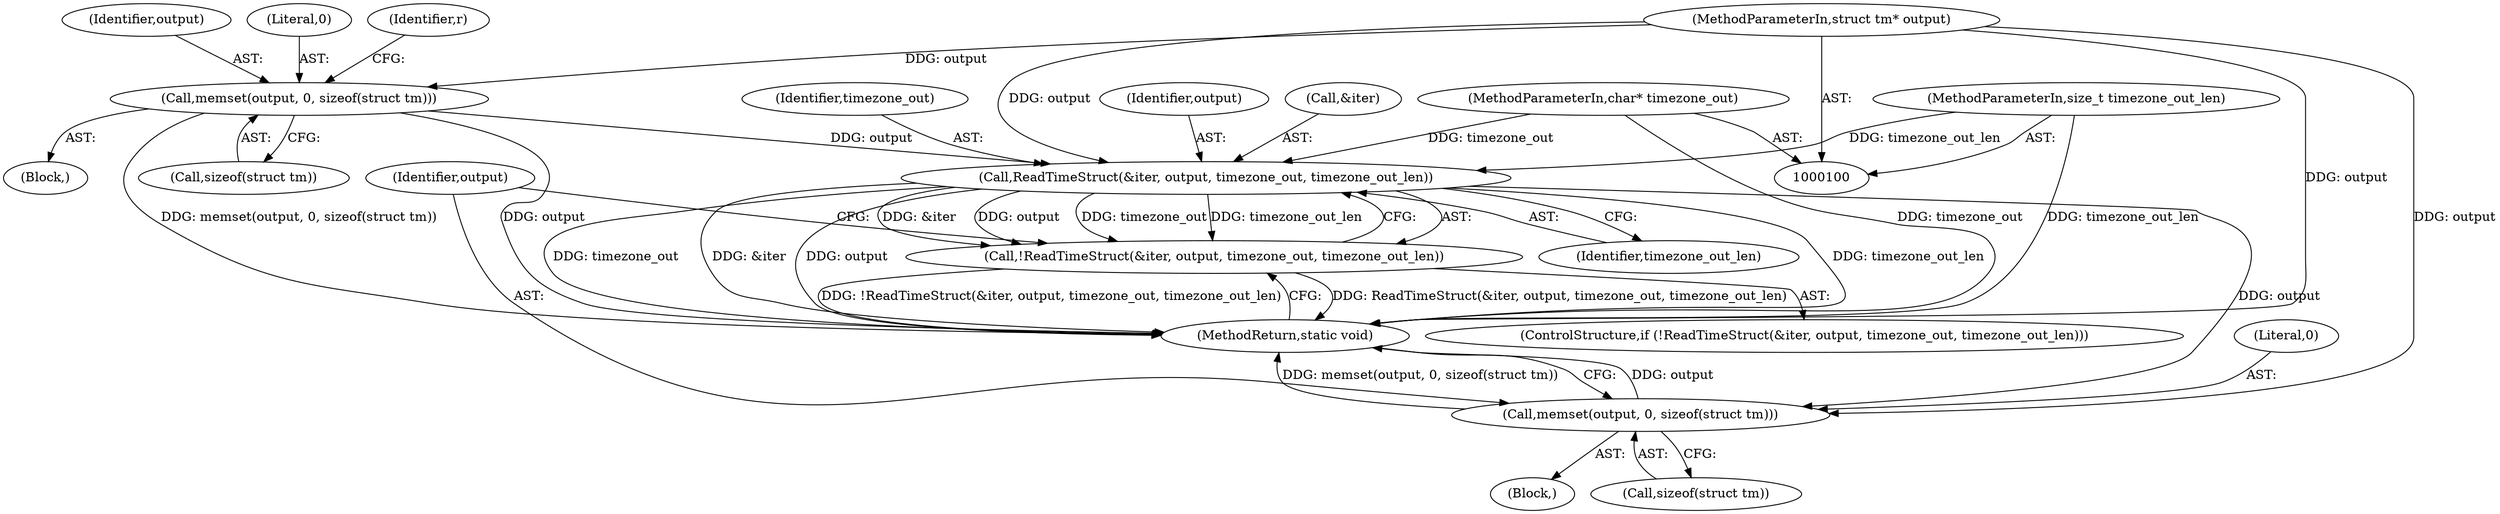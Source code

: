 digraph "0_Chrome_dc5edc9c05901feeac616c075d0337e634f3a02a_0@pointer" {
"1000144" [label="(Call,ReadTimeStruct(&iter, output, timezone_out, timezone_out_len))"];
"1000117" [label="(Call,memset(output, 0, sizeof(struct tm)))"];
"1000102" [label="(MethodParameterIn,struct tm* output)"];
"1000103" [label="(MethodParameterIn,char* timezone_out)"];
"1000104" [label="(MethodParameterIn,size_t timezone_out_len)"];
"1000143" [label="(Call,!ReadTimeStruct(&iter, output, timezone_out, timezone_out_len))"];
"1000151" [label="(Call,memset(output, 0, sizeof(struct tm)))"];
"1000151" [label="(Call,memset(output, 0, sizeof(struct tm)))"];
"1000150" [label="(Block,)"];
"1000117" [label="(Call,memset(output, 0, sizeof(struct tm)))"];
"1000143" [label="(Call,!ReadTimeStruct(&iter, output, timezone_out, timezone_out_len))"];
"1000154" [label="(Call,sizeof(struct tm))"];
"1000142" [label="(ControlStructure,if (!ReadTimeStruct(&iter, output, timezone_out, timezone_out_len)))"];
"1000118" [label="(Identifier,output)"];
"1000105" [label="(Block,)"];
"1000119" [label="(Literal,0)"];
"1000144" [label="(Call,ReadTimeStruct(&iter, output, timezone_out, timezone_out_len))"];
"1000120" [label="(Call,sizeof(struct tm))"];
"1000153" [label="(Literal,0)"];
"1000102" [label="(MethodParameterIn,struct tm* output)"];
"1000103" [label="(MethodParameterIn,char* timezone_out)"];
"1000156" [label="(MethodReturn,static void)"];
"1000125" [label="(Identifier,r)"];
"1000104" [label="(MethodParameterIn,size_t timezone_out_len)"];
"1000147" [label="(Identifier,output)"];
"1000145" [label="(Call,&iter)"];
"1000152" [label="(Identifier,output)"];
"1000149" [label="(Identifier,timezone_out_len)"];
"1000148" [label="(Identifier,timezone_out)"];
"1000144" -> "1000143"  [label="AST: "];
"1000144" -> "1000149"  [label="CFG: "];
"1000145" -> "1000144"  [label="AST: "];
"1000147" -> "1000144"  [label="AST: "];
"1000148" -> "1000144"  [label="AST: "];
"1000149" -> "1000144"  [label="AST: "];
"1000143" -> "1000144"  [label="CFG: "];
"1000144" -> "1000156"  [label="DDG: timezone_out_len"];
"1000144" -> "1000156"  [label="DDG: timezone_out"];
"1000144" -> "1000156"  [label="DDG: &iter"];
"1000144" -> "1000156"  [label="DDG: output"];
"1000144" -> "1000143"  [label="DDG: &iter"];
"1000144" -> "1000143"  [label="DDG: output"];
"1000144" -> "1000143"  [label="DDG: timezone_out"];
"1000144" -> "1000143"  [label="DDG: timezone_out_len"];
"1000117" -> "1000144"  [label="DDG: output"];
"1000102" -> "1000144"  [label="DDG: output"];
"1000103" -> "1000144"  [label="DDG: timezone_out"];
"1000104" -> "1000144"  [label="DDG: timezone_out_len"];
"1000144" -> "1000151"  [label="DDG: output"];
"1000117" -> "1000105"  [label="AST: "];
"1000117" -> "1000120"  [label="CFG: "];
"1000118" -> "1000117"  [label="AST: "];
"1000119" -> "1000117"  [label="AST: "];
"1000120" -> "1000117"  [label="AST: "];
"1000125" -> "1000117"  [label="CFG: "];
"1000117" -> "1000156"  [label="DDG: memset(output, 0, sizeof(struct tm))"];
"1000117" -> "1000156"  [label="DDG: output"];
"1000102" -> "1000117"  [label="DDG: output"];
"1000102" -> "1000100"  [label="AST: "];
"1000102" -> "1000156"  [label="DDG: output"];
"1000102" -> "1000151"  [label="DDG: output"];
"1000103" -> "1000100"  [label="AST: "];
"1000103" -> "1000156"  [label="DDG: timezone_out"];
"1000104" -> "1000100"  [label="AST: "];
"1000104" -> "1000156"  [label="DDG: timezone_out_len"];
"1000143" -> "1000142"  [label="AST: "];
"1000152" -> "1000143"  [label="CFG: "];
"1000156" -> "1000143"  [label="CFG: "];
"1000143" -> "1000156"  [label="DDG: ReadTimeStruct(&iter, output, timezone_out, timezone_out_len)"];
"1000143" -> "1000156"  [label="DDG: !ReadTimeStruct(&iter, output, timezone_out, timezone_out_len)"];
"1000151" -> "1000150"  [label="AST: "];
"1000151" -> "1000154"  [label="CFG: "];
"1000152" -> "1000151"  [label="AST: "];
"1000153" -> "1000151"  [label="AST: "];
"1000154" -> "1000151"  [label="AST: "];
"1000156" -> "1000151"  [label="CFG: "];
"1000151" -> "1000156"  [label="DDG: output"];
"1000151" -> "1000156"  [label="DDG: memset(output, 0, sizeof(struct tm))"];
}
